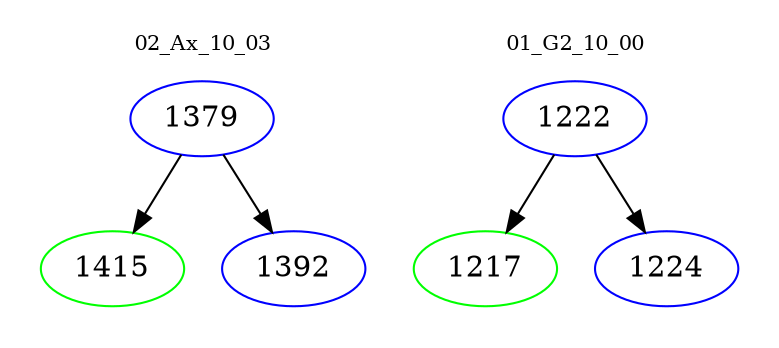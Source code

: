 digraph{
subgraph cluster_0 {
color = white
label = "02_Ax_10_03";
fontsize=10;
T0_1379 [label="1379", color="blue"]
T0_1379 -> T0_1415 [color="black"]
T0_1415 [label="1415", color="green"]
T0_1379 -> T0_1392 [color="black"]
T0_1392 [label="1392", color="blue"]
}
subgraph cluster_1 {
color = white
label = "01_G2_10_00";
fontsize=10;
T1_1222 [label="1222", color="blue"]
T1_1222 -> T1_1217 [color="black"]
T1_1217 [label="1217", color="green"]
T1_1222 -> T1_1224 [color="black"]
T1_1224 [label="1224", color="blue"]
}
}
